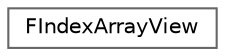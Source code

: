 digraph "Graphical Class Hierarchy"
{
 // INTERACTIVE_SVG=YES
 // LATEX_PDF_SIZE
  bgcolor="transparent";
  edge [fontname=Helvetica,fontsize=10,labelfontname=Helvetica,labelfontsize=10];
  node [fontname=Helvetica,fontsize=10,shape=box,height=0.2,width=0.4];
  rankdir="LR";
  Node0 [id="Node000000",label="FIndexArrayView",height=0.2,width=0.4,color="grey40", fillcolor="white", style="filled",URL="$df/d79/classFIndexArrayView.html",tooltip="An array view in to a static index buffer."];
}
